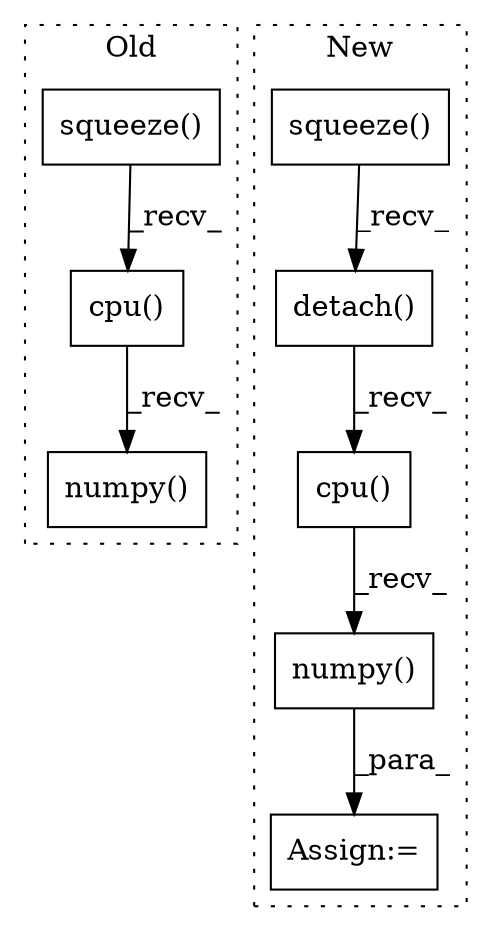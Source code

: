 digraph G {
subgraph cluster0 {
1 [label="cpu()" a="75" s="3777" l="42" shape="box"];
3 [label="numpy()" a="75" s="3777" l="50" shape="box"];
6 [label="squeeze()" a="75" s="3777" l="27" shape="box"];
label = "Old";
style="dotted";
}
subgraph cluster1 {
2 [label="squeeze()" a="75" s="3767" l="16" shape="box"];
4 [label="numpy()" a="75" s="3767" l="39" shape="box"];
5 [label="cpu()" a="75" s="3767" l="31" shape="box"];
7 [label="Assign:=" a="68" s="3764" l="3" shape="box"];
8 [label="detach()" a="75" s="3767" l="25" shape="box"];
label = "New";
style="dotted";
}
1 -> 3 [label="_recv_"];
2 -> 8 [label="_recv_"];
4 -> 7 [label="_para_"];
5 -> 4 [label="_recv_"];
6 -> 1 [label="_recv_"];
8 -> 5 [label="_recv_"];
}